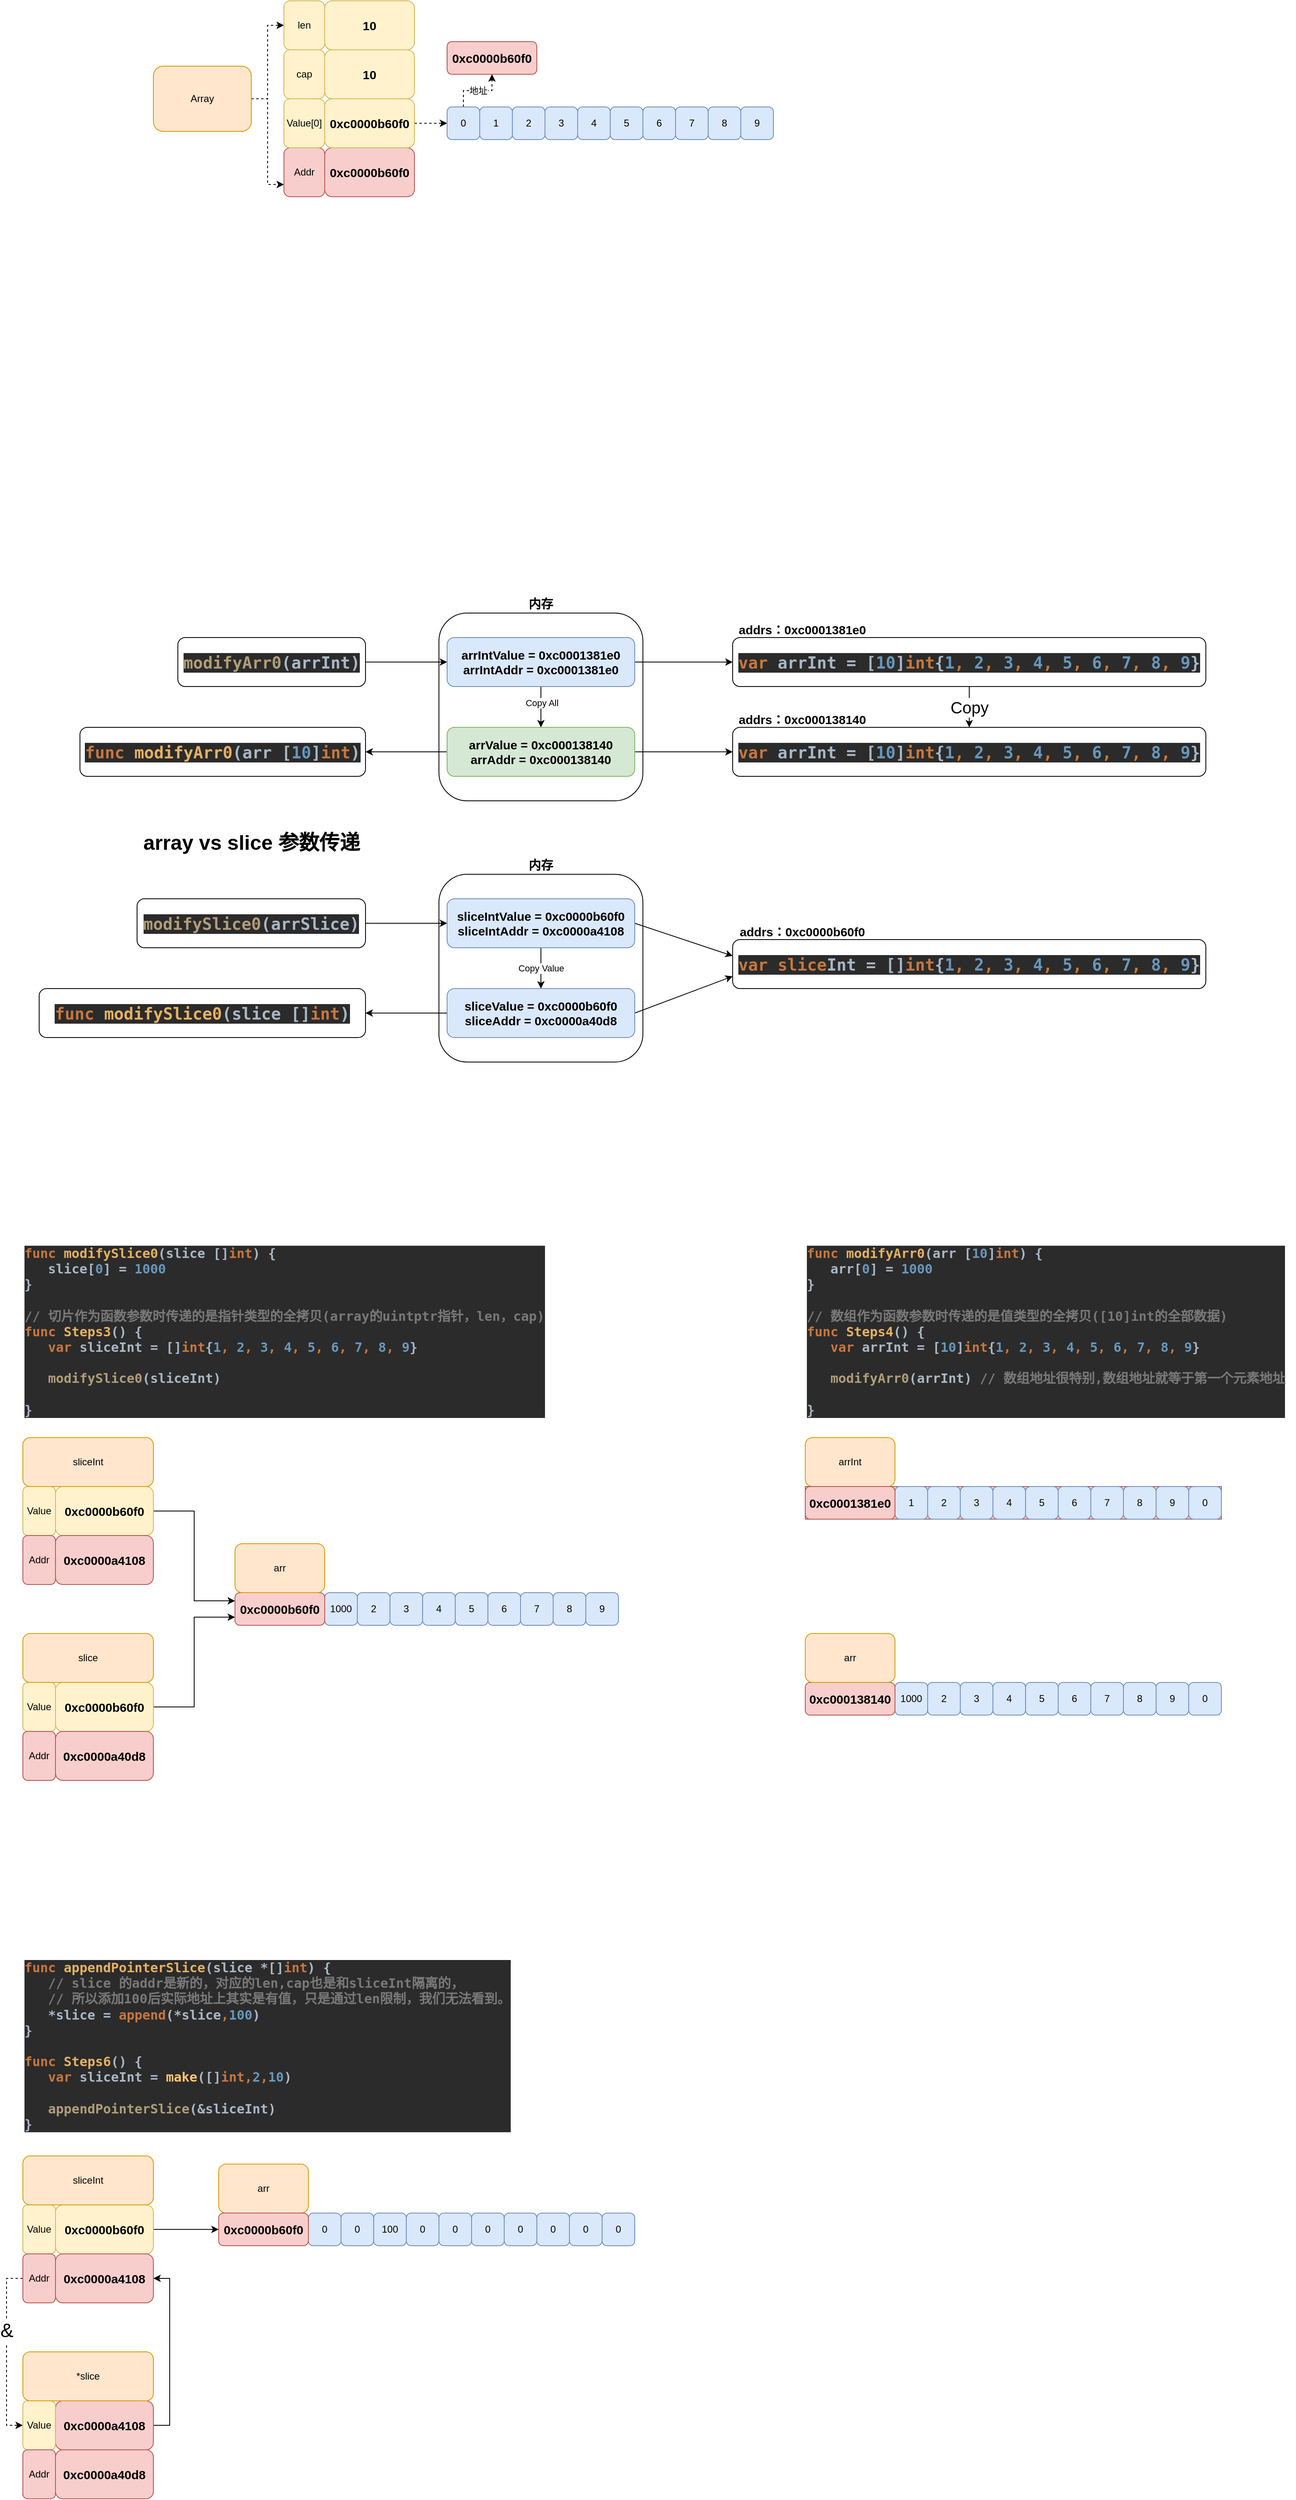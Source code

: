 <mxfile version="12.9.3" type="device" pages="2"><diagram id="S-ycGqjBiwUUYMppK_SP" name="数组"><mxGraphModel dx="1024" dy="1419" grid="1" gridSize="10" guides="1" tooltips="1" connect="1" arrows="1" fold="1" page="1" pageScale="1" pageWidth="1169" pageHeight="827" math="0" shadow="0"><root><mxCell id="WM2cNf92GrzvWq5g8DFj-0"/><mxCell id="WM2cNf92GrzvWq5g8DFj-1" parent="WM2cNf92GrzvWq5g8DFj-0"/><mxCell id="ySc1zzVRXCvDCrOR3wpj-0" value="内存" style="rounded=1;whiteSpace=wrap;html=1;labelPosition=center;verticalLabelPosition=top;align=center;verticalAlign=bottom;fontStyle=1;fontSize=15;" parent="WM2cNf92GrzvWq5g8DFj-1" vertex="1"><mxGeometry x="550" y="70" width="250" height="230" as="geometry"/></mxCell><mxCell id="ySc1zzVRXCvDCrOR3wpj-15" style="edgeStyle=orthogonalEdgeStyle;rounded=0;orthogonalLoop=1;jettySize=auto;html=1;exitX=1;exitY=0.5;exitDx=0;exitDy=0;fontSize=20;" parent="WM2cNf92GrzvWq5g8DFj-1" source="ySc1zzVRXCvDCrOR3wpj-1" target="ySc1zzVRXCvDCrOR3wpj-7" edge="1"><mxGeometry relative="1" as="geometry"/></mxCell><mxCell id="RQUsxbqfhYI5_TWzD5HJ-15" style="edgeStyle=orthogonalEdgeStyle;rounded=0;orthogonalLoop=1;jettySize=auto;html=1;exitX=0.5;exitY=1;exitDx=0;exitDy=0;entryX=0.5;entryY=0;entryDx=0;entryDy=0;" parent="WM2cNf92GrzvWq5g8DFj-1" source="ySc1zzVRXCvDCrOR3wpj-1" target="ySc1zzVRXCvDCrOR3wpj-12" edge="1"><mxGeometry relative="1" as="geometry"/></mxCell><mxCell id="RQUsxbqfhYI5_TWzD5HJ-16" value="Copy All" style="edgeLabel;html=1;align=center;verticalAlign=middle;resizable=0;points=[];" parent="RQUsxbqfhYI5_TWzD5HJ-15" vertex="1" connectable="0"><mxGeometry x="-0.2" y="1" relative="1" as="geometry"><mxPoint as="offset"/></mxGeometry></mxCell><mxCell id="ySc1zzVRXCvDCrOR3wpj-1" value="arrIntValue =&amp;nbsp;0xc0001381e0&lt;br style=&quot;font-size: 15px&quot;&gt;arrIntAddr = 0xc0001381e0" style="rounded=1;whiteSpace=wrap;html=1;fontStyle=1;fontSize=15;fillColor=#dae8fc;strokeColor=#6c8ebf;" parent="WM2cNf92GrzvWq5g8DFj-1" vertex="1"><mxGeometry x="560" y="100" width="230" height="60" as="geometry"/></mxCell><mxCell id="ySc1zzVRXCvDCrOR3wpj-20" value="Copy" style="edgeStyle=orthogonalEdgeStyle;rounded=0;orthogonalLoop=1;jettySize=auto;html=1;exitX=0.5;exitY=1;exitDx=0;exitDy=0;entryX=0.5;entryY=0;entryDx=0;entryDy=0;fontSize=20;" parent="WM2cNf92GrzvWq5g8DFj-1" source="ySc1zzVRXCvDCrOR3wpj-7" target="ySc1zzVRXCvDCrOR3wpj-18" edge="1"><mxGeometry relative="1" as="geometry"/></mxCell><mxCell id="ySc1zzVRXCvDCrOR3wpj-7" value="&lt;pre style=&quot;font-weight: 700 ; background-color: rgb(43 , 43 , 43) ; color: rgb(169 , 183 , 198) ; font-family: &amp;#34;jetbrains mono&amp;#34; , monospace&quot;&gt;&lt;span style=&quot;color: rgb(199 , 119 , 62)&quot;&gt;var &lt;/span&gt;arrInt = [&lt;span style=&quot;color: rgb(104 , 151 , 187)&quot;&gt;10&lt;/span&gt;]&lt;span style=&quot;color: rgb(199 , 119 , 62)&quot;&gt;int&lt;/span&gt;{&lt;span style=&quot;color: rgb(104 , 151 , 187)&quot;&gt;1&lt;/span&gt;&lt;span style=&quot;color: rgb(204 , 120 , 50)&quot;&gt;, &lt;/span&gt;&lt;span style=&quot;color: rgb(104 , 151 , 187)&quot;&gt;2&lt;/span&gt;&lt;span style=&quot;color: rgb(204 , 120 , 50)&quot;&gt;, &lt;/span&gt;&lt;span style=&quot;color: rgb(104 , 151 , 187)&quot;&gt;3&lt;/span&gt;&lt;span style=&quot;color: rgb(204 , 120 , 50)&quot;&gt;, &lt;/span&gt;&lt;span style=&quot;color: rgb(104 , 151 , 187)&quot;&gt;4&lt;/span&gt;&lt;span style=&quot;color: rgb(204 , 120 , 50)&quot;&gt;, &lt;/span&gt;&lt;span style=&quot;color: rgb(104 , 151 , 187)&quot;&gt;5&lt;/span&gt;&lt;span style=&quot;color: rgb(204 , 120 , 50)&quot;&gt;, &lt;/span&gt;&lt;span style=&quot;color: rgb(104 , 151 , 187)&quot;&gt;6&lt;/span&gt;&lt;span style=&quot;color: rgb(204 , 120 , 50)&quot;&gt;, &lt;/span&gt;&lt;span style=&quot;color: rgb(104 , 151 , 187)&quot;&gt;7&lt;/span&gt;&lt;span style=&quot;color: rgb(204 , 120 , 50)&quot;&gt;, &lt;/span&gt;&lt;span style=&quot;color: rgb(104 , 151 , 187)&quot;&gt;8&lt;/span&gt;&lt;span style=&quot;color: rgb(204 , 120 , 50)&quot;&gt;, &lt;/span&gt;&lt;span style=&quot;color: rgb(104 , 151 , 187)&quot;&gt;9&lt;/span&gt;}&lt;/pre&gt;" style="rounded=1;whiteSpace=wrap;html=1;fontSize=20;" parent="WM2cNf92GrzvWq5g8DFj-1" vertex="1"><mxGeometry x="910" y="100" width="580" height="60" as="geometry"/></mxCell><mxCell id="ySc1zzVRXCvDCrOR3wpj-16" style="edgeStyle=orthogonalEdgeStyle;rounded=0;orthogonalLoop=1;jettySize=auto;html=1;exitX=1;exitY=0.5;exitDx=0;exitDy=0;entryX=0;entryY=0.5;entryDx=0;entryDy=0;fontSize=20;" parent="WM2cNf92GrzvWq5g8DFj-1" source="ySc1zzVRXCvDCrOR3wpj-8" target="ySc1zzVRXCvDCrOR3wpj-1" edge="1"><mxGeometry relative="1" as="geometry"/></mxCell><mxCell id="ySc1zzVRXCvDCrOR3wpj-8" value="&lt;pre style=&quot;font-weight: 700 ; text-align: left ; background-color: rgb(43 , 43 , 43) ; color: rgb(169 , 183 , 198) ; font-family: &amp;#34;jetbrains mono&amp;#34; , monospace&quot;&gt;&lt;span style=&quot;color: rgb(176 , 157 , 121)&quot;&gt;modifyArr0&lt;/span&gt;(arrInt)&lt;/pre&gt;" style="rounded=1;whiteSpace=wrap;html=1;fontSize=20;" parent="WM2cNf92GrzvWq5g8DFj-1" vertex="1"><mxGeometry x="230" y="100" width="230" height="60" as="geometry"/></mxCell><mxCell id="ySc1zzVRXCvDCrOR3wpj-10" value="&lt;pre style=&quot;font-weight: 700 ; text-align: left ; background-color: rgb(43 , 43 , 43) ; color: rgb(169 , 183 , 198) ; font-family: &amp;#34;jetbrains mono&amp;#34; , monospace&quot;&gt;&lt;span style=&quot;color: rgb(199 , 119 , 62)&quot;&gt;func &lt;/span&gt;&lt;span style=&quot;color: rgb(230 , 177 , 99)&quot;&gt;modifyArr0&lt;/span&gt;(arr [&lt;span style=&quot;color: rgb(104 , 151 , 187)&quot;&gt;10&lt;/span&gt;]&lt;span style=&quot;color: rgb(199 , 119 , 62)&quot;&gt;int&lt;/span&gt;)&lt;/pre&gt;" style="rounded=1;whiteSpace=wrap;html=1;fontSize=20;" parent="WM2cNf92GrzvWq5g8DFj-1" vertex="1"><mxGeometry x="110" y="210" width="350" height="60" as="geometry"/></mxCell><mxCell id="ySc1zzVRXCvDCrOR3wpj-17" style="edgeStyle=orthogonalEdgeStyle;rounded=0;orthogonalLoop=1;jettySize=auto;html=1;exitX=0;exitY=0.5;exitDx=0;exitDy=0;entryX=1;entryY=0.5;entryDx=0;entryDy=0;fontSize=20;" parent="WM2cNf92GrzvWq5g8DFj-1" source="ySc1zzVRXCvDCrOR3wpj-12" target="ySc1zzVRXCvDCrOR3wpj-10" edge="1"><mxGeometry relative="1" as="geometry"/></mxCell><mxCell id="ySc1zzVRXCvDCrOR3wpj-19" style="edgeStyle=orthogonalEdgeStyle;rounded=0;orthogonalLoop=1;jettySize=auto;html=1;exitX=1;exitY=0.5;exitDx=0;exitDy=0;entryX=0;entryY=0.5;entryDx=0;entryDy=0;fontSize=20;" parent="WM2cNf92GrzvWq5g8DFj-1" source="ySc1zzVRXCvDCrOR3wpj-12" target="ySc1zzVRXCvDCrOR3wpj-18" edge="1"><mxGeometry relative="1" as="geometry"/></mxCell><mxCell id="ySc1zzVRXCvDCrOR3wpj-12" value="arrValue =&amp;nbsp;0xc000138140&lt;br&gt;arrAddr = 0xc000138140" style="rounded=1;whiteSpace=wrap;html=1;fontStyle=1;fontSize=15;fillColor=#d5e8d4;strokeColor=#82b366;" parent="WM2cNf92GrzvWq5g8DFj-1" vertex="1"><mxGeometry x="560" y="210" width="230" height="60" as="geometry"/></mxCell><mxCell id="ySc1zzVRXCvDCrOR3wpj-18" value="&lt;pre style=&quot;font-weight: 700 ; background-color: rgb(43 , 43 , 43) ; color: rgb(169 , 183 , 198) ; font-family: &amp;#34;jetbrains mono&amp;#34; , monospace&quot;&gt;&lt;span style=&quot;color: rgb(199 , 119 , 62)&quot;&gt;var &lt;/span&gt;arrInt = [&lt;span style=&quot;color: rgb(104 , 151 , 187)&quot;&gt;10&lt;/span&gt;]&lt;span style=&quot;color: rgb(199 , 119 , 62)&quot;&gt;int&lt;/span&gt;{&lt;span style=&quot;color: rgb(104 , 151 , 187)&quot;&gt;1&lt;/span&gt;&lt;span style=&quot;color: rgb(204 , 120 , 50)&quot;&gt;, &lt;/span&gt;&lt;span style=&quot;color: rgb(104 , 151 , 187)&quot;&gt;2&lt;/span&gt;&lt;span style=&quot;color: rgb(204 , 120 , 50)&quot;&gt;, &lt;/span&gt;&lt;span style=&quot;color: rgb(104 , 151 , 187)&quot;&gt;3&lt;/span&gt;&lt;span style=&quot;color: rgb(204 , 120 , 50)&quot;&gt;, &lt;/span&gt;&lt;span style=&quot;color: rgb(104 , 151 , 187)&quot;&gt;4&lt;/span&gt;&lt;span style=&quot;color: rgb(204 , 120 , 50)&quot;&gt;, &lt;/span&gt;&lt;span style=&quot;color: rgb(104 , 151 , 187)&quot;&gt;5&lt;/span&gt;&lt;span style=&quot;color: rgb(204 , 120 , 50)&quot;&gt;, &lt;/span&gt;&lt;span style=&quot;color: rgb(104 , 151 , 187)&quot;&gt;6&lt;/span&gt;&lt;span style=&quot;color: rgb(204 , 120 , 50)&quot;&gt;, &lt;/span&gt;&lt;span style=&quot;color: rgb(104 , 151 , 187)&quot;&gt;7&lt;/span&gt;&lt;span style=&quot;color: rgb(204 , 120 , 50)&quot;&gt;, &lt;/span&gt;&lt;span style=&quot;color: rgb(104 , 151 , 187)&quot;&gt;8&lt;/span&gt;&lt;span style=&quot;color: rgb(204 , 120 , 50)&quot;&gt;, &lt;/span&gt;&lt;span style=&quot;color: rgb(104 , 151 , 187)&quot;&gt;9&lt;/span&gt;}&lt;/pre&gt;" style="rounded=1;whiteSpace=wrap;html=1;fontSize=20;" parent="WM2cNf92GrzvWq5g8DFj-1" vertex="1"><mxGeometry x="910" y="210" width="580" height="60" as="geometry"/></mxCell><mxCell id="ySc1zzVRXCvDCrOR3wpj-21" value="内存" style="rounded=1;whiteSpace=wrap;html=1;labelPosition=center;verticalLabelPosition=top;align=center;verticalAlign=bottom;fontStyle=1;fontSize=15;" parent="WM2cNf92GrzvWq5g8DFj-1" vertex="1"><mxGeometry x="550" y="390" width="250" height="230" as="geometry"/></mxCell><mxCell id="ySc1zzVRXCvDCrOR3wpj-22" style="rounded=0;orthogonalLoop=1;jettySize=auto;html=1;exitX=1;exitY=0.5;exitDx=0;exitDy=0;fontSize=20;entryX=0;entryY=0.333;entryDx=0;entryDy=0;entryPerimeter=0;" parent="WM2cNf92GrzvWq5g8DFj-1" source="ySc1zzVRXCvDCrOR3wpj-23" target="ySc1zzVRXCvDCrOR3wpj-26" edge="1"><mxGeometry relative="1" as="geometry"/></mxCell><mxCell id="RQUsxbqfhYI5_TWzD5HJ-18" value="Copy Value" style="edgeStyle=orthogonalEdgeStyle;rounded=0;orthogonalLoop=1;jettySize=auto;html=1;exitX=0.5;exitY=1;exitDx=0;exitDy=0;entryX=0.5;entryY=0;entryDx=0;entryDy=0;" parent="WM2cNf92GrzvWq5g8DFj-1" source="ySc1zzVRXCvDCrOR3wpj-23" target="ySc1zzVRXCvDCrOR3wpj-32" edge="1"><mxGeometry relative="1" as="geometry"/></mxCell><mxCell id="ySc1zzVRXCvDCrOR3wpj-23" value="sliceIntValue =&amp;nbsp;0xc0000b60f0&lt;br&gt;sliceIntAddr = 0xc0000a4108" style="rounded=1;whiteSpace=wrap;html=1;fontStyle=1;fontSize=15;fillColor=#dae8fc;strokeColor=#6c8ebf;" parent="WM2cNf92GrzvWq5g8DFj-1" vertex="1"><mxGeometry x="560" y="420" width="230" height="60" as="geometry"/></mxCell><mxCell id="ySc1zzVRXCvDCrOR3wpj-26" value="&lt;pre style=&quot;font-weight: 700 ; background-color: rgb(43 , 43 , 43) ; color: rgb(169 , 183 , 198) ; font-family: &amp;#34;jetbrains mono&amp;#34; , monospace&quot;&gt;&lt;span style=&quot;color: rgb(199 , 119 , 62)&quot;&gt;var slice&lt;/span&gt;Int = []&lt;span style=&quot;color: rgb(199 , 119 , 62)&quot;&gt;int&lt;/span&gt;{&lt;span style=&quot;color: rgb(104 , 151 , 187)&quot;&gt;1&lt;/span&gt;&lt;span style=&quot;color: rgb(204 , 120 , 50)&quot;&gt;, &lt;/span&gt;&lt;span style=&quot;color: rgb(104 , 151 , 187)&quot;&gt;2&lt;/span&gt;&lt;span style=&quot;color: rgb(204 , 120 , 50)&quot;&gt;, &lt;/span&gt;&lt;span style=&quot;color: rgb(104 , 151 , 187)&quot;&gt;3&lt;/span&gt;&lt;span style=&quot;color: rgb(204 , 120 , 50)&quot;&gt;, &lt;/span&gt;&lt;span style=&quot;color: rgb(104 , 151 , 187)&quot;&gt;4&lt;/span&gt;&lt;span style=&quot;color: rgb(204 , 120 , 50)&quot;&gt;, &lt;/span&gt;&lt;span style=&quot;color: rgb(104 , 151 , 187)&quot;&gt;5&lt;/span&gt;&lt;span style=&quot;color: rgb(204 , 120 , 50)&quot;&gt;, &lt;/span&gt;&lt;span style=&quot;color: rgb(104 , 151 , 187)&quot;&gt;6&lt;/span&gt;&lt;span style=&quot;color: rgb(204 , 120 , 50)&quot;&gt;, &lt;/span&gt;&lt;span style=&quot;color: rgb(104 , 151 , 187)&quot;&gt;7&lt;/span&gt;&lt;span style=&quot;color: rgb(204 , 120 , 50)&quot;&gt;, &lt;/span&gt;&lt;span style=&quot;color: rgb(104 , 151 , 187)&quot;&gt;8&lt;/span&gt;&lt;span style=&quot;color: rgb(204 , 120 , 50)&quot;&gt;, &lt;/span&gt;&lt;span style=&quot;color: rgb(104 , 151 , 187)&quot;&gt;9&lt;/span&gt;}&lt;/pre&gt;" style="rounded=1;whiteSpace=wrap;html=1;fontSize=20;" parent="WM2cNf92GrzvWq5g8DFj-1" vertex="1"><mxGeometry x="910" y="470" width="580" height="60" as="geometry"/></mxCell><mxCell id="ySc1zzVRXCvDCrOR3wpj-27" style="edgeStyle=orthogonalEdgeStyle;rounded=0;orthogonalLoop=1;jettySize=auto;html=1;exitX=1;exitY=0.5;exitDx=0;exitDy=0;entryX=0;entryY=0.5;entryDx=0;entryDy=0;fontSize=20;" parent="WM2cNf92GrzvWq5g8DFj-1" source="ySc1zzVRXCvDCrOR3wpj-28" target="ySc1zzVRXCvDCrOR3wpj-23" edge="1"><mxGeometry relative="1" as="geometry"/></mxCell><mxCell id="ySc1zzVRXCvDCrOR3wpj-28" value="&lt;pre style=&quot;font-weight: 700 ; text-align: left ; background-color: rgb(43 , 43 , 43) ; color: rgb(169 , 183 , 198) ; font-family: &amp;#34;jetbrains mono&amp;#34; , monospace&quot;&gt;&lt;span style=&quot;color: rgb(176 , 157 , 121)&quot;&gt;modifySlice0&lt;/span&gt;(arrSlice)&lt;/pre&gt;" style="rounded=1;whiteSpace=wrap;html=1;fontSize=20;" parent="WM2cNf92GrzvWq5g8DFj-1" vertex="1"><mxGeometry x="180" y="420" width="280" height="60" as="geometry"/></mxCell><mxCell id="ySc1zzVRXCvDCrOR3wpj-29" value="&lt;pre style=&quot;font-weight: 700 ; text-align: left ; background-color: rgb(43 , 43 , 43) ; color: rgb(169 , 183 , 198) ; font-family: &amp;#34;jetbrains mono&amp;#34; , monospace&quot;&gt;&lt;span style=&quot;color: rgb(199 , 119 , 62)&quot;&gt;func &lt;/span&gt;&lt;span style=&quot;color: rgb(230 , 177 , 99)&quot;&gt;modifySlice0&lt;/span&gt;(slice []&lt;span style=&quot;color: rgb(199 , 119 , 62)&quot;&gt;int&lt;/span&gt;)&lt;/pre&gt;" style="rounded=1;whiteSpace=wrap;html=1;fontSize=20;" parent="WM2cNf92GrzvWq5g8DFj-1" vertex="1"><mxGeometry x="60" y="530" width="400" height="60" as="geometry"/></mxCell><mxCell id="ySc1zzVRXCvDCrOR3wpj-30" style="edgeStyle=orthogonalEdgeStyle;rounded=0;orthogonalLoop=1;jettySize=auto;html=1;exitX=0;exitY=0.5;exitDx=0;exitDy=0;entryX=1;entryY=0.5;entryDx=0;entryDy=0;fontSize=20;" parent="WM2cNf92GrzvWq5g8DFj-1" source="ySc1zzVRXCvDCrOR3wpj-32" target="ySc1zzVRXCvDCrOR3wpj-29" edge="1"><mxGeometry relative="1" as="geometry"/></mxCell><mxCell id="ySc1zzVRXCvDCrOR3wpj-34" style="rounded=0;orthogonalLoop=1;jettySize=auto;html=1;exitX=1;exitY=0.5;exitDx=0;exitDy=0;entryX=0;entryY=0.75;entryDx=0;entryDy=0;fontSize=15;" parent="WM2cNf92GrzvWq5g8DFj-1" source="ySc1zzVRXCvDCrOR3wpj-32" target="ySc1zzVRXCvDCrOR3wpj-26" edge="1"><mxGeometry relative="1" as="geometry"/></mxCell><mxCell id="ySc1zzVRXCvDCrOR3wpj-32" value="sliceValue =&amp;nbsp;0xc0000b60f0&lt;br&gt;sliceAddr = 0xc0000a40d8" style="rounded=1;whiteSpace=wrap;html=1;fontStyle=1;fontSize=15;fillColor=#dae8fc;strokeColor=#6c8ebf;" parent="WM2cNf92GrzvWq5g8DFj-1" vertex="1"><mxGeometry x="560" y="530" width="230" height="60" as="geometry"/></mxCell><mxCell id="ySc1zzVRXCvDCrOR3wpj-35" value="addrs：&lt;span style=&quot;&quot;&gt;0xc0000b60f0&lt;/span&gt;" style="text;html=1;align=center;verticalAlign=middle;resizable=0;points=[];autosize=1;strokeColor=none;fontSize=15;fontStyle=1" parent="WM2cNf92GrzvWq5g8DFj-1" vertex="1"><mxGeometry x="910" y="450" width="170" height="20" as="geometry"/></mxCell><mxCell id="ySc1zzVRXCvDCrOR3wpj-36" value="addrs：&lt;span&gt;0xc000138140&lt;/span&gt;" style="text;html=1;align=center;verticalAlign=middle;resizable=0;points=[];autosize=1;strokeColor=none;fontSize=15;fontStyle=1" parent="WM2cNf92GrzvWq5g8DFj-1" vertex="1"><mxGeometry x="910" y="190" width="170" height="20" as="geometry"/></mxCell><mxCell id="ySc1zzVRXCvDCrOR3wpj-37" value="addrs：&lt;span&gt;0xc0001381e0&lt;/span&gt;" style="text;html=1;align=center;verticalAlign=middle;resizable=0;points=[];autosize=1;strokeColor=none;fontSize=15;fontStyle=1" parent="WM2cNf92GrzvWq5g8DFj-1" vertex="1"><mxGeometry x="910" y="80" width="170" height="20" as="geometry"/></mxCell><mxCell id="ySc1zzVRXCvDCrOR3wpj-38" value="array vs slice 参数传递" style="text;html=1;align=center;verticalAlign=middle;resizable=0;points=[];autosize=1;strokeColor=none;fontSize=25;fontStyle=1" parent="WM2cNf92GrzvWq5g8DFj-1" vertex="1"><mxGeometry x="180" y="330" width="280" height="40" as="geometry"/></mxCell><mxCell id="RQUsxbqfhYI5_TWzD5HJ-0" value="&lt;pre style=&quot;background-color: rgb(43 , 43 , 43) ; color: rgb(169 , 183 , 198) ; font-family: &amp;#34;jetbrains mono&amp;#34; , monospace ; font-size: 20px&quot;&gt;&lt;pre style=&quot;font-family: &amp;#34;jetbrains mono&amp;#34; , monospace ; font-size: 16px&quot;&gt;&lt;b&gt;&lt;span style=&quot;color: #c7773e&quot;&gt;func &lt;/span&gt;&lt;span style=&quot;color: #e6b163&quot;&gt;modifySlice0&lt;/span&gt;(slice []&lt;span style=&quot;color: #c7773e&quot;&gt;int&lt;/span&gt;) {&lt;br&gt;   slice[&lt;span style=&quot;color: #6897bb&quot;&gt;0&lt;/span&gt;] = &lt;span style=&quot;color: #6897bb&quot;&gt;1000&lt;br&gt;&lt;/span&gt;}&lt;br&gt;&lt;br&gt;&lt;span style=&quot;color: #787878&quot;&gt;// 切片作为函数参数时传递的是指针类型的全拷贝(array的uintptr指针，len，cap)&lt;br&gt;&lt;/span&gt;&lt;span style=&quot;color: #c7773e&quot;&gt;func &lt;/span&gt;&lt;span style=&quot;color: #e6b163&quot;&gt;Steps3&lt;/span&gt;() {&lt;br&gt;   &lt;span style=&quot;color: #c7773e&quot;&gt;var &lt;/span&gt;sliceInt = []&lt;span style=&quot;color: #c7773e&quot;&gt;int&lt;/span&gt;{&lt;span style=&quot;color: #6897bb&quot;&gt;1&lt;/span&gt;&lt;span style=&quot;color: #cc7832&quot;&gt;, &lt;/span&gt;&lt;span style=&quot;color: #6897bb&quot;&gt;2&lt;/span&gt;&lt;span style=&quot;color: #cc7832&quot;&gt;, &lt;/span&gt;&lt;span style=&quot;color: #6897bb&quot;&gt;3&lt;/span&gt;&lt;span style=&quot;color: #cc7832&quot;&gt;, &lt;/span&gt;&lt;span style=&quot;color: #6897bb&quot;&gt;4&lt;/span&gt;&lt;span style=&quot;color: #cc7832&quot;&gt;, &lt;/span&gt;&lt;span style=&quot;color: #6897bb&quot;&gt;5&lt;/span&gt;&lt;span style=&quot;color: #cc7832&quot;&gt;, &lt;/span&gt;&lt;span style=&quot;color: #6897bb&quot;&gt;6&lt;/span&gt;&lt;span style=&quot;color: #cc7832&quot;&gt;, &lt;/span&gt;&lt;span style=&quot;color: #6897bb&quot;&gt;7&lt;/span&gt;&lt;span style=&quot;color: #cc7832&quot;&gt;, &lt;/span&gt;&lt;span style=&quot;color: #6897bb&quot;&gt;8&lt;/span&gt;&lt;span style=&quot;color: #cc7832&quot;&gt;, &lt;/span&gt;&lt;span style=&quot;color: #6897bb&quot;&gt;9&lt;/span&gt;}&lt;br&gt;&lt;br&gt;   &lt;span style=&quot;color: #b09d79&quot;&gt;modifySlice0&lt;/span&gt;(sliceInt)&lt;br&gt;&lt;br&gt;}&lt;/b&gt;&lt;/pre&gt;&lt;/pre&gt;" style="text;html=1;align=left;verticalAlign=middle;resizable=0;points=[];autosize=1;strokeColor=none;" parent="WM2cNf92GrzvWq5g8DFj-1" vertex="1"><mxGeometry x="40" y="850" width="650" height="200" as="geometry"/></mxCell><mxCell id="RQUsxbqfhYI5_TWzD5HJ-22" style="edgeStyle=orthogonalEdgeStyle;rounded=0;orthogonalLoop=1;jettySize=auto;html=1;exitX=1;exitY=0.5;exitDx=0;exitDy=0;entryX=0;entryY=0.25;entryDx=0;entryDy=0;" parent="WM2cNf92GrzvWq5g8DFj-1" source="RQUsxbqfhYI5_TWzD5HJ-1" target="RQUsxbqfhYI5_TWzD5HJ-33" edge="1"><mxGeometry relative="1" as="geometry"><mxPoint x="360" y="1275" as="targetPoint"/></mxGeometry></mxCell><mxCell id="RQUsxbqfhYI5_TWzD5HJ-1" value="&lt;span style=&quot;font-size: 15px ; font-weight: 700&quot;&gt;0xc0000b60f0&lt;/span&gt;" style="rounded=1;whiteSpace=wrap;html=1;fillColor=#fff2cc;strokeColor=#d6b656;" parent="WM2cNf92GrzvWq5g8DFj-1" vertex="1"><mxGeometry x="80" y="1140" width="120" height="60" as="geometry"/></mxCell><mxCell id="RQUsxbqfhYI5_TWzD5HJ-2" value="&lt;span style=&quot;font-size: 15px ; font-weight: 700&quot;&gt;0xc0000a4108&lt;/span&gt;" style="rounded=1;whiteSpace=wrap;html=1;fillColor=#f8cecc;strokeColor=#b85450;" parent="WM2cNf92GrzvWq5g8DFj-1" vertex="1"><mxGeometry x="80" y="1200" width="120" height="60" as="geometry"/></mxCell><mxCell id="RQUsxbqfhYI5_TWzD5HJ-3" value="Value" style="rounded=1;whiteSpace=wrap;html=1;fillColor=#fff2cc;strokeColor=#d6b656;" parent="WM2cNf92GrzvWq5g8DFj-1" vertex="1"><mxGeometry x="40" y="1140" width="40" height="60" as="geometry"/></mxCell><mxCell id="RQUsxbqfhYI5_TWzD5HJ-4" value="Addr" style="rounded=1;whiteSpace=wrap;html=1;fillColor=#f8cecc;strokeColor=#b85450;" parent="WM2cNf92GrzvWq5g8DFj-1" vertex="1"><mxGeometry x="40" y="1200" width="40" height="60" as="geometry"/></mxCell><mxCell id="RQUsxbqfhYI5_TWzD5HJ-7" value="sliceInt" style="rounded=1;whiteSpace=wrap;html=1;fillColor=#ffe6cc;strokeColor=#d79b00;" parent="WM2cNf92GrzvWq5g8DFj-1" vertex="1"><mxGeometry x="40" y="1080" width="160" height="60" as="geometry"/></mxCell><mxCell id="RQUsxbqfhYI5_TWzD5HJ-23" style="edgeStyle=orthogonalEdgeStyle;rounded=0;orthogonalLoop=1;jettySize=auto;html=1;exitX=1;exitY=0.5;exitDx=0;exitDy=0;entryX=0;entryY=0.75;entryDx=0;entryDy=0;" parent="WM2cNf92GrzvWq5g8DFj-1" source="RQUsxbqfhYI5_TWzD5HJ-10" target="RQUsxbqfhYI5_TWzD5HJ-33" edge="1"><mxGeometry relative="1" as="geometry"><mxPoint x="360" y="1305" as="targetPoint"/></mxGeometry></mxCell><mxCell id="RQUsxbqfhYI5_TWzD5HJ-10" value="&lt;span style=&quot;font-size: 15px ; font-weight: 700&quot;&gt;0xc0000b60f0&lt;/span&gt;" style="rounded=1;whiteSpace=wrap;html=1;fillColor=#fff2cc;strokeColor=#d6b656;" parent="WM2cNf92GrzvWq5g8DFj-1" vertex="1"><mxGeometry x="80" y="1380" width="120" height="60" as="geometry"/></mxCell><mxCell id="RQUsxbqfhYI5_TWzD5HJ-11" value="&lt;span style=&quot;font-size: 15px ; font-weight: 700&quot;&gt;0xc0000a40d8&lt;/span&gt;" style="rounded=1;whiteSpace=wrap;html=1;fillColor=#f8cecc;strokeColor=#b85450;" parent="WM2cNf92GrzvWq5g8DFj-1" vertex="1"><mxGeometry x="80" y="1440" width="120" height="60" as="geometry"/></mxCell><mxCell id="RQUsxbqfhYI5_TWzD5HJ-12" value="Value" style="rounded=1;whiteSpace=wrap;html=1;fillColor=#fff2cc;strokeColor=#d6b656;" parent="WM2cNf92GrzvWq5g8DFj-1" vertex="1"><mxGeometry x="40" y="1380" width="40" height="60" as="geometry"/></mxCell><mxCell id="RQUsxbqfhYI5_TWzD5HJ-13" value="Addr" style="rounded=1;whiteSpace=wrap;html=1;fillColor=#f8cecc;strokeColor=#b85450;" parent="WM2cNf92GrzvWq5g8DFj-1" vertex="1"><mxGeometry x="40" y="1440" width="40" height="60" as="geometry"/></mxCell><mxCell id="RQUsxbqfhYI5_TWzD5HJ-14" value="slice" style="rounded=1;whiteSpace=wrap;html=1;fillColor=#ffe6cc;strokeColor=#d79b00;" parent="WM2cNf92GrzvWq5g8DFj-1" vertex="1"><mxGeometry x="40" y="1320" width="160" height="60" as="geometry"/></mxCell><mxCell id="RQUsxbqfhYI5_TWzD5HJ-34" value="" style="group" parent="WM2cNf92GrzvWq5g8DFj-1" vertex="1" connectable="0"><mxGeometry x="300" y="1270" width="470" height="40" as="geometry"/></mxCell><mxCell id="RQUsxbqfhYI5_TWzD5HJ-24" value="1000" style="rounded=1;whiteSpace=wrap;html=1;fillColor=#dae8fc;strokeColor=#6c8ebf;" parent="RQUsxbqfhYI5_TWzD5HJ-34" vertex="1"><mxGeometry x="110" width="40" height="40" as="geometry"/></mxCell><mxCell id="RQUsxbqfhYI5_TWzD5HJ-25" value="2" style="rounded=1;whiteSpace=wrap;html=1;fillColor=#dae8fc;strokeColor=#6c8ebf;" parent="RQUsxbqfhYI5_TWzD5HJ-34" vertex="1"><mxGeometry x="150" width="40" height="40" as="geometry"/></mxCell><mxCell id="RQUsxbqfhYI5_TWzD5HJ-26" value="3" style="rounded=1;whiteSpace=wrap;html=1;fillColor=#dae8fc;strokeColor=#6c8ebf;" parent="RQUsxbqfhYI5_TWzD5HJ-34" vertex="1"><mxGeometry x="190" width="40" height="40" as="geometry"/></mxCell><mxCell id="RQUsxbqfhYI5_TWzD5HJ-27" value="4" style="rounded=1;whiteSpace=wrap;html=1;fillColor=#dae8fc;strokeColor=#6c8ebf;" parent="RQUsxbqfhYI5_TWzD5HJ-34" vertex="1"><mxGeometry x="230" width="40" height="40" as="geometry"/></mxCell><mxCell id="RQUsxbqfhYI5_TWzD5HJ-28" value="5" style="rounded=1;whiteSpace=wrap;html=1;fillColor=#dae8fc;strokeColor=#6c8ebf;" parent="RQUsxbqfhYI5_TWzD5HJ-34" vertex="1"><mxGeometry x="270" width="40" height="40" as="geometry"/></mxCell><mxCell id="RQUsxbqfhYI5_TWzD5HJ-29" value="6" style="rounded=1;whiteSpace=wrap;html=1;fillColor=#dae8fc;strokeColor=#6c8ebf;" parent="RQUsxbqfhYI5_TWzD5HJ-34" vertex="1"><mxGeometry x="310" width="40" height="40" as="geometry"/></mxCell><mxCell id="RQUsxbqfhYI5_TWzD5HJ-30" value="7" style="rounded=1;whiteSpace=wrap;html=1;fillColor=#dae8fc;strokeColor=#6c8ebf;" parent="RQUsxbqfhYI5_TWzD5HJ-34" vertex="1"><mxGeometry x="350" width="40" height="40" as="geometry"/></mxCell><mxCell id="RQUsxbqfhYI5_TWzD5HJ-31" value="8" style="rounded=1;whiteSpace=wrap;html=1;fillColor=#dae8fc;strokeColor=#6c8ebf;" parent="RQUsxbqfhYI5_TWzD5HJ-34" vertex="1"><mxGeometry x="390" width="40" height="40" as="geometry"/></mxCell><mxCell id="RQUsxbqfhYI5_TWzD5HJ-32" value="9" style="rounded=1;whiteSpace=wrap;html=1;fillColor=#dae8fc;strokeColor=#6c8ebf;" parent="RQUsxbqfhYI5_TWzD5HJ-34" vertex="1"><mxGeometry x="430" width="40" height="40" as="geometry"/></mxCell><mxCell id="RQUsxbqfhYI5_TWzD5HJ-33" value="&lt;span style=&quot;font-size: 15px ; font-weight: 700&quot;&gt;0xc0000b60f0&lt;/span&gt;" style="rounded=1;whiteSpace=wrap;html=1;fillColor=#f8cecc;strokeColor=#b85450;" parent="RQUsxbqfhYI5_TWzD5HJ-34" vertex="1"><mxGeometry width="110" height="40" as="geometry"/></mxCell><mxCell id="RQUsxbqfhYI5_TWzD5HJ-35" value="&lt;pre style=&quot;background-color: rgb(43 , 43 , 43) ; color: rgb(169 , 183 , 198) ; font-family: &amp;#34;jetbrains mono&amp;#34; , monospace ; font-size: 16px&quot;&gt;&lt;b&gt;&lt;span style=&quot;color: #c7773e&quot;&gt;func &lt;/span&gt;&lt;span style=&quot;color: #e6b163&quot;&gt;modifyArr0&lt;/span&gt;(arr [&lt;span style=&quot;color: #6897bb&quot;&gt;10&lt;/span&gt;]&lt;span style=&quot;color: #c7773e&quot;&gt;int&lt;/span&gt;) {&lt;br&gt;   arr[&lt;span style=&quot;color: #6897bb&quot;&gt;0&lt;/span&gt;] = &lt;span style=&quot;color: #6897bb&quot;&gt;1000&lt;br&gt;&lt;/span&gt;}&lt;br&gt;&lt;br&gt;&lt;span style=&quot;color: #787878&quot;&gt;// 数组作为函数参数时传递的是值类型的全拷贝([10]int的全部数据)&lt;br&gt;&lt;/span&gt;&lt;span style=&quot;color: #c7773e&quot;&gt;func &lt;/span&gt;&lt;span style=&quot;color: #e6b163&quot;&gt;Steps4&lt;/span&gt;() {&lt;br&gt;   &lt;span style=&quot;color: #c7773e&quot;&gt;var &lt;/span&gt;arrInt = [&lt;span style=&quot;color: #6897bb&quot;&gt;10&lt;/span&gt;]&lt;span style=&quot;color: #c7773e&quot;&gt;int&lt;/span&gt;{&lt;span style=&quot;color: #6897bb&quot;&gt;1&lt;/span&gt;&lt;span style=&quot;color: #cc7832&quot;&gt;, &lt;/span&gt;&lt;span style=&quot;color: #6897bb&quot;&gt;2&lt;/span&gt;&lt;span style=&quot;color: #cc7832&quot;&gt;, &lt;/span&gt;&lt;span style=&quot;color: #6897bb&quot;&gt;3&lt;/span&gt;&lt;span style=&quot;color: #cc7832&quot;&gt;, &lt;/span&gt;&lt;span style=&quot;color: #6897bb&quot;&gt;4&lt;/span&gt;&lt;span style=&quot;color: #cc7832&quot;&gt;, &lt;/span&gt;&lt;span style=&quot;color: #6897bb&quot;&gt;5&lt;/span&gt;&lt;span style=&quot;color: #cc7832&quot;&gt;, &lt;/span&gt;&lt;span style=&quot;color: #6897bb&quot;&gt;6&lt;/span&gt;&lt;span style=&quot;color: #cc7832&quot;&gt;, &lt;/span&gt;&lt;span style=&quot;color: #6897bb&quot;&gt;7&lt;/span&gt;&lt;span style=&quot;color: #cc7832&quot;&gt;, &lt;/span&gt;&lt;span style=&quot;color: #6897bb&quot;&gt;8&lt;/span&gt;&lt;span style=&quot;color: #cc7832&quot;&gt;, &lt;/span&gt;&lt;span style=&quot;color: #6897bb&quot;&gt;9&lt;/span&gt;}&lt;br&gt;&lt;br&gt;   &lt;span style=&quot;color: #b09d79&quot;&gt;modifyArr0&lt;/span&gt;(arrInt) &lt;span style=&quot;color: #787878&quot;&gt;// 数组地址很特别,数组地址就等于第一个元素地址&lt;br&gt;&lt;/span&gt;&lt;br&gt;}&lt;/b&gt;&lt;/pre&gt;" style="text;html=1;align=left;verticalAlign=middle;resizable=0;points=[];autosize=1;strokeColor=none;" parent="WM2cNf92GrzvWq5g8DFj-1" vertex="1"><mxGeometry x="999" y="855" width="600" height="190" as="geometry"/></mxCell><mxCell id="RQUsxbqfhYI5_TWzD5HJ-41" value="arrInt" style="rounded=1;whiteSpace=wrap;html=1;fillColor=#ffe6cc;strokeColor=#d79b00;" parent="WM2cNf92GrzvWq5g8DFj-1" vertex="1"><mxGeometry x="999" y="1080" width="110" height="60" as="geometry"/></mxCell><mxCell id="RQUsxbqfhYI5_TWzD5HJ-83" value="" style="group;fillColor=#f8cecc;strokeColor=#b85450;" parent="WM2cNf92GrzvWq5g8DFj-1" vertex="1" connectable="0"><mxGeometry x="999" y="1140" width="510" height="40" as="geometry"/></mxCell><mxCell id="RQUsxbqfhYI5_TWzD5HJ-49" value="1" style="rounded=1;whiteSpace=wrap;html=1;fillColor=#dae8fc;strokeColor=#6c8ebf;" parent="RQUsxbqfhYI5_TWzD5HJ-83" vertex="1"><mxGeometry x="110" width="40" height="40" as="geometry"/></mxCell><mxCell id="RQUsxbqfhYI5_TWzD5HJ-50" value="2" style="rounded=1;whiteSpace=wrap;html=1;fillColor=#dae8fc;strokeColor=#6c8ebf;" parent="RQUsxbqfhYI5_TWzD5HJ-83" vertex="1"><mxGeometry x="150" width="40" height="40" as="geometry"/></mxCell><mxCell id="RQUsxbqfhYI5_TWzD5HJ-51" value="3" style="rounded=1;whiteSpace=wrap;html=1;fillColor=#dae8fc;strokeColor=#6c8ebf;" parent="RQUsxbqfhYI5_TWzD5HJ-83" vertex="1"><mxGeometry x="190" width="40" height="40" as="geometry"/></mxCell><mxCell id="RQUsxbqfhYI5_TWzD5HJ-52" value="4" style="rounded=1;whiteSpace=wrap;html=1;fillColor=#dae8fc;strokeColor=#6c8ebf;" parent="RQUsxbqfhYI5_TWzD5HJ-83" vertex="1"><mxGeometry x="230" width="40" height="40" as="geometry"/></mxCell><mxCell id="RQUsxbqfhYI5_TWzD5HJ-53" value="5" style="rounded=1;whiteSpace=wrap;html=1;fillColor=#dae8fc;strokeColor=#6c8ebf;" parent="RQUsxbqfhYI5_TWzD5HJ-83" vertex="1"><mxGeometry x="270" width="40" height="40" as="geometry"/></mxCell><mxCell id="RQUsxbqfhYI5_TWzD5HJ-54" value="6" style="rounded=1;whiteSpace=wrap;html=1;fillColor=#dae8fc;strokeColor=#6c8ebf;" parent="RQUsxbqfhYI5_TWzD5HJ-83" vertex="1"><mxGeometry x="310" width="40" height="40" as="geometry"/></mxCell><mxCell id="RQUsxbqfhYI5_TWzD5HJ-55" value="7" style="rounded=1;whiteSpace=wrap;html=1;fillColor=#dae8fc;strokeColor=#6c8ebf;" parent="RQUsxbqfhYI5_TWzD5HJ-83" vertex="1"><mxGeometry x="350" width="40" height="40" as="geometry"/></mxCell><mxCell id="RQUsxbqfhYI5_TWzD5HJ-56" value="8" style="rounded=1;whiteSpace=wrap;html=1;fillColor=#dae8fc;strokeColor=#6c8ebf;" parent="RQUsxbqfhYI5_TWzD5HJ-83" vertex="1"><mxGeometry x="390" width="40" height="40" as="geometry"/></mxCell><mxCell id="RQUsxbqfhYI5_TWzD5HJ-57" value="9" style="rounded=1;whiteSpace=wrap;html=1;fillColor=#dae8fc;strokeColor=#6c8ebf;" parent="RQUsxbqfhYI5_TWzD5HJ-83" vertex="1"><mxGeometry x="430" width="40" height="40" as="geometry"/></mxCell><mxCell id="RQUsxbqfhYI5_TWzD5HJ-58" value="&lt;span style=&quot;font-size: 15px ; font-weight: 700&quot;&gt;0xc0001381e0&lt;/span&gt;" style="rounded=1;whiteSpace=wrap;html=1;fillColor=#f8cecc;strokeColor=#b85450;" parent="RQUsxbqfhYI5_TWzD5HJ-83" vertex="1"><mxGeometry width="110" height="40" as="geometry"/></mxCell><mxCell id="RQUsxbqfhYI5_TWzD5HJ-81" value="0" style="rounded=1;whiteSpace=wrap;html=1;fillColor=#dae8fc;strokeColor=#6c8ebf;" parent="RQUsxbqfhYI5_TWzD5HJ-83" vertex="1"><mxGeometry x="470" width="40" height="40" as="geometry"/></mxCell><mxCell id="RQUsxbqfhYI5_TWzD5HJ-84" value="" style="group" parent="WM2cNf92GrzvWq5g8DFj-1" vertex="1" connectable="0"><mxGeometry x="999" y="1380" width="510" height="40" as="geometry"/></mxCell><mxCell id="RQUsxbqfhYI5_TWzD5HJ-60" value="1000" style="rounded=1;whiteSpace=wrap;html=1;fillColor=#dae8fc;strokeColor=#6c8ebf;" parent="RQUsxbqfhYI5_TWzD5HJ-84" vertex="1"><mxGeometry x="110" width="40" height="40" as="geometry"/></mxCell><mxCell id="RQUsxbqfhYI5_TWzD5HJ-61" value="2" style="rounded=1;whiteSpace=wrap;html=1;fillColor=#dae8fc;strokeColor=#6c8ebf;" parent="RQUsxbqfhYI5_TWzD5HJ-84" vertex="1"><mxGeometry x="150" width="40" height="40" as="geometry"/></mxCell><mxCell id="RQUsxbqfhYI5_TWzD5HJ-62" value="3" style="rounded=1;whiteSpace=wrap;html=1;fillColor=#dae8fc;strokeColor=#6c8ebf;" parent="RQUsxbqfhYI5_TWzD5HJ-84" vertex="1"><mxGeometry x="190" width="40" height="40" as="geometry"/></mxCell><mxCell id="RQUsxbqfhYI5_TWzD5HJ-63" value="4" style="rounded=1;whiteSpace=wrap;html=1;fillColor=#dae8fc;strokeColor=#6c8ebf;" parent="RQUsxbqfhYI5_TWzD5HJ-84" vertex="1"><mxGeometry x="230" width="40" height="40" as="geometry"/></mxCell><mxCell id="RQUsxbqfhYI5_TWzD5HJ-64" value="5" style="rounded=1;whiteSpace=wrap;html=1;fillColor=#dae8fc;strokeColor=#6c8ebf;" parent="RQUsxbqfhYI5_TWzD5HJ-84" vertex="1"><mxGeometry x="270" width="40" height="40" as="geometry"/></mxCell><mxCell id="RQUsxbqfhYI5_TWzD5HJ-65" value="6" style="rounded=1;whiteSpace=wrap;html=1;fillColor=#dae8fc;strokeColor=#6c8ebf;" parent="RQUsxbqfhYI5_TWzD5HJ-84" vertex="1"><mxGeometry x="310" width="40" height="40" as="geometry"/></mxCell><mxCell id="RQUsxbqfhYI5_TWzD5HJ-66" value="7" style="rounded=1;whiteSpace=wrap;html=1;fillColor=#dae8fc;strokeColor=#6c8ebf;" parent="RQUsxbqfhYI5_TWzD5HJ-84" vertex="1"><mxGeometry x="350" width="40" height="40" as="geometry"/></mxCell><mxCell id="RQUsxbqfhYI5_TWzD5HJ-67" value="8" style="rounded=1;whiteSpace=wrap;html=1;fillColor=#dae8fc;strokeColor=#6c8ebf;" parent="RQUsxbqfhYI5_TWzD5HJ-84" vertex="1"><mxGeometry x="390" width="40" height="40" as="geometry"/></mxCell><mxCell id="RQUsxbqfhYI5_TWzD5HJ-68" value="9" style="rounded=1;whiteSpace=wrap;html=1;fillColor=#dae8fc;strokeColor=#6c8ebf;" parent="RQUsxbqfhYI5_TWzD5HJ-84" vertex="1"><mxGeometry x="430" width="40" height="40" as="geometry"/></mxCell><mxCell id="RQUsxbqfhYI5_TWzD5HJ-69" value="&lt;span style=&quot;font-size: 15px ; font-weight: 700&quot;&gt;0xc000138140&lt;/span&gt;" style="rounded=1;whiteSpace=wrap;html=1;fillColor=#f8cecc;strokeColor=#b85450;" parent="RQUsxbqfhYI5_TWzD5HJ-84" vertex="1"><mxGeometry width="110" height="40" as="geometry"/></mxCell><mxCell id="RQUsxbqfhYI5_TWzD5HJ-82" value="0" style="rounded=1;whiteSpace=wrap;html=1;fillColor=#dae8fc;strokeColor=#6c8ebf;" parent="RQUsxbqfhYI5_TWzD5HJ-84" vertex="1"><mxGeometry x="470" width="40" height="40" as="geometry"/></mxCell><mxCell id="RQUsxbqfhYI5_TWzD5HJ-88" value="arr" style="rounded=1;whiteSpace=wrap;html=1;fillColor=#ffe6cc;strokeColor=#d79b00;" parent="WM2cNf92GrzvWq5g8DFj-1" vertex="1"><mxGeometry x="999" y="1320" width="110" height="60" as="geometry"/></mxCell><mxCell id="RQUsxbqfhYI5_TWzD5HJ-89" value="arr" style="rounded=1;whiteSpace=wrap;html=1;fillColor=#ffe6cc;strokeColor=#d79b00;" parent="WM2cNf92GrzvWq5g8DFj-1" vertex="1"><mxGeometry x="300" y="1210" width="110" height="60" as="geometry"/></mxCell><mxCell id="RQUsxbqfhYI5_TWzD5HJ-90" value="&lt;pre style=&quot;background-color: rgb(43 , 43 , 43) ; color: rgb(169 , 183 , 198) ; font-family: &amp;#34;jetbrains mono&amp;#34; , monospace ; font-size: 16px&quot;&gt;&lt;b&gt;&lt;span style=&quot;color: #c7773e&quot;&gt;func &lt;/span&gt;&lt;span style=&quot;color: #e6b163&quot;&gt;appendPointerSlice&lt;/span&gt;(slice *[]&lt;span style=&quot;color: #c7773e&quot;&gt;int&lt;/span&gt;) {&lt;br&gt;   &lt;span style=&quot;color: #787878&quot;&gt;// slice 的addr是新的，对应的len,cap也是和sliceInt隔离的，&lt;br&gt;&lt;/span&gt;&lt;span style=&quot;color: #787878&quot;&gt;   // 所以添加100后实际地址上其实是有值，只是通过len限制，我们无法看到。&lt;br&gt;&lt;/span&gt;&lt;span style=&quot;color: #787878&quot;&gt;   &lt;/span&gt;*slice = &lt;span style=&quot;color: #c7773e&quot;&gt;append&lt;/span&gt;(*slice&lt;span style=&quot;color: #cc7832&quot;&gt;,&lt;/span&gt;&lt;span style=&quot;color: #6897bb&quot;&gt;100&lt;/span&gt;)&lt;br&gt;}&lt;br&gt;&lt;br&gt;&lt;span style=&quot;color: #c7773e&quot;&gt;func &lt;/span&gt;&lt;span style=&quot;color: #e6b163&quot;&gt;Steps6&lt;/span&gt;() {&lt;span style=&quot;color: #787878&quot;&gt;&lt;br&gt;&lt;/span&gt;&lt;span style=&quot;color: #787878&quot;&gt;   &lt;/span&gt;&lt;span style=&quot;color: #c7773e&quot;&gt;var &lt;/span&gt;sliceInt = &lt;span style=&quot;color: #ffc66d&quot;&gt;make&lt;/span&gt;([]&lt;span style=&quot;color: #c7773e&quot;&gt;int&lt;/span&gt;&lt;span style=&quot;color: #cc7832&quot;&gt;,&lt;/span&gt;&lt;span style=&quot;color: #6897bb&quot;&gt;2&lt;/span&gt;&lt;span style=&quot;color: #cc7832&quot;&gt;,&lt;/span&gt;&lt;span style=&quot;color: #6897bb&quot;&gt;10&lt;/span&gt;)&lt;br&gt;&lt;br&gt;   &lt;span style=&quot;color: #b09d79&quot;&gt;appendPointerSlice&lt;/span&gt;(&amp;amp;sliceInt)&lt;br&gt;}&lt;/b&gt;&lt;/pre&gt;" style="text;html=1;align=left;verticalAlign=middle;resizable=0;points=[];autosize=1;strokeColor=none;" parent="WM2cNf92GrzvWq5g8DFj-1" vertex="1"><mxGeometry x="40" y="1730" width="610" height="190" as="geometry"/></mxCell><mxCell id="RQUsxbqfhYI5_TWzD5HJ-91" style="edgeStyle=orthogonalEdgeStyle;rounded=0;orthogonalLoop=1;jettySize=auto;html=1;exitX=1;exitY=0.5;exitDx=0;exitDy=0;entryX=0;entryY=0.5;entryDx=0;entryDy=0;" parent="WM2cNf92GrzvWq5g8DFj-1" source="RQUsxbqfhYI5_TWzD5HJ-92" target="RQUsxbqfhYI5_TWzD5HJ-113" edge="1"><mxGeometry relative="1" as="geometry"><mxPoint x="360" y="2155" as="targetPoint"/></mxGeometry></mxCell><mxCell id="RQUsxbqfhYI5_TWzD5HJ-92" value="&lt;span style=&quot;font-size: 15px ; font-weight: 700&quot;&gt;0xc0000b60f0&lt;/span&gt;" style="rounded=1;whiteSpace=wrap;html=1;fillColor=#fff2cc;strokeColor=#d6b656;" parent="WM2cNf92GrzvWq5g8DFj-1" vertex="1"><mxGeometry x="80" y="2020" width="120" height="60" as="geometry"/></mxCell><mxCell id="RQUsxbqfhYI5_TWzD5HJ-93" value="&lt;span style=&quot;font-size: 15px ; font-weight: 700&quot;&gt;0xc0000a4108&lt;/span&gt;" style="rounded=1;whiteSpace=wrap;html=1;fillColor=#f8cecc;strokeColor=#b85450;" parent="WM2cNf92GrzvWq5g8DFj-1" vertex="1"><mxGeometry x="80" y="2080" width="120" height="60" as="geometry"/></mxCell><mxCell id="RQUsxbqfhYI5_TWzD5HJ-94" value="Value" style="rounded=1;whiteSpace=wrap;html=1;fillColor=#fff2cc;strokeColor=#d6b656;" parent="WM2cNf92GrzvWq5g8DFj-1" vertex="1"><mxGeometry x="40" y="2020" width="40" height="60" as="geometry"/></mxCell><mxCell id="RQUsxbqfhYI5_TWzD5HJ-129" style="edgeStyle=orthogonalEdgeStyle;rounded=0;orthogonalLoop=1;jettySize=auto;html=1;exitX=0;exitY=0.5;exitDx=0;exitDy=0;entryX=0;entryY=0.5;entryDx=0;entryDy=0;dashed=1;" parent="WM2cNf92GrzvWq5g8DFj-1" source="RQUsxbqfhYI5_TWzD5HJ-95" target="RQUsxbqfhYI5_TWzD5HJ-100" edge="1"><mxGeometry relative="1" as="geometry"/></mxCell><mxCell id="RQUsxbqfhYI5_TWzD5HJ-130" value="&lt;font style=&quot;font-size: 24px&quot;&gt;&amp;amp;&lt;/font&gt;" style="edgeLabel;html=1;align=center;verticalAlign=middle;resizable=0;points=[];" parent="RQUsxbqfhYI5_TWzD5HJ-129" vertex="1" connectable="0"><mxGeometry x="-0.236" relative="1" as="geometry"><mxPoint as="offset"/></mxGeometry></mxCell><mxCell id="RQUsxbqfhYI5_TWzD5HJ-95" value="Addr" style="rounded=1;whiteSpace=wrap;html=1;fillColor=#f8cecc;strokeColor=#b85450;" parent="WM2cNf92GrzvWq5g8DFj-1" vertex="1"><mxGeometry x="40" y="2080" width="40" height="60" as="geometry"/></mxCell><mxCell id="RQUsxbqfhYI5_TWzD5HJ-96" value="sliceInt" style="rounded=1;whiteSpace=wrap;html=1;fillColor=#ffe6cc;strokeColor=#d79b00;" parent="WM2cNf92GrzvWq5g8DFj-1" vertex="1"><mxGeometry x="40" y="1960" width="160" height="60" as="geometry"/></mxCell><mxCell id="RQUsxbqfhYI5_TWzD5HJ-116" style="edgeStyle=orthogonalEdgeStyle;rounded=0;orthogonalLoop=1;jettySize=auto;html=1;exitX=1;exitY=0.5;exitDx=0;exitDy=0;entryX=1;entryY=0.5;entryDx=0;entryDy=0;" parent="WM2cNf92GrzvWq5g8DFj-1" source="RQUsxbqfhYI5_TWzD5HJ-98" target="RQUsxbqfhYI5_TWzD5HJ-93" edge="1"><mxGeometry relative="1" as="geometry"/></mxCell><mxCell id="RQUsxbqfhYI5_TWzD5HJ-98" value="&lt;span style=&quot;font-size: 15px ; font-weight: 700&quot;&gt;0xc0000a4108&lt;/span&gt;" style="rounded=1;whiteSpace=wrap;html=1;fillColor=#f8cecc;strokeColor=#b85450;" parent="WM2cNf92GrzvWq5g8DFj-1" vertex="1"><mxGeometry x="80" y="2260" width="120" height="60" as="geometry"/></mxCell><mxCell id="RQUsxbqfhYI5_TWzD5HJ-99" value="&lt;span style=&quot;font-size: 15px ; font-weight: 700&quot;&gt;0xc0000a40d8&lt;/span&gt;" style="rounded=1;whiteSpace=wrap;html=1;fillColor=#f8cecc;strokeColor=#b85450;" parent="WM2cNf92GrzvWq5g8DFj-1" vertex="1"><mxGeometry x="80" y="2320" width="120" height="60" as="geometry"/></mxCell><mxCell id="RQUsxbqfhYI5_TWzD5HJ-100" value="Value" style="rounded=1;whiteSpace=wrap;html=1;fillColor=#fff2cc;strokeColor=#d6b656;" parent="WM2cNf92GrzvWq5g8DFj-1" vertex="1"><mxGeometry x="40" y="2260" width="40" height="60" as="geometry"/></mxCell><mxCell id="RQUsxbqfhYI5_TWzD5HJ-101" value="Addr" style="rounded=1;whiteSpace=wrap;html=1;fillColor=#f8cecc;strokeColor=#b85450;" parent="WM2cNf92GrzvWq5g8DFj-1" vertex="1"><mxGeometry x="40" y="2320" width="40" height="60" as="geometry"/></mxCell><mxCell id="RQUsxbqfhYI5_TWzD5HJ-102" value="*slice" style="rounded=1;whiteSpace=wrap;html=1;fillColor=#ffe6cc;strokeColor=#d79b00;" parent="WM2cNf92GrzvWq5g8DFj-1" vertex="1"><mxGeometry x="40" y="2200" width="160" height="60" as="geometry"/></mxCell><mxCell id="RQUsxbqfhYI5_TWzD5HJ-114" value="arr" style="rounded=1;whiteSpace=wrap;html=1;fillColor=#ffe6cc;strokeColor=#d79b00;" parent="WM2cNf92GrzvWq5g8DFj-1" vertex="1"><mxGeometry x="280" y="1970" width="110" height="60" as="geometry"/></mxCell><mxCell id="RQUsxbqfhYI5_TWzD5HJ-104" value="0" style="rounded=1;whiteSpace=wrap;html=1;fillColor=#dae8fc;strokeColor=#6c8ebf;" parent="WM2cNf92GrzvWq5g8DFj-1" vertex="1"><mxGeometry x="390" y="2030" width="40" height="40" as="geometry"/></mxCell><mxCell id="RQUsxbqfhYI5_TWzD5HJ-105" value="0" style="rounded=1;whiteSpace=wrap;html=1;fillColor=#dae8fc;strokeColor=#6c8ebf;" parent="WM2cNf92GrzvWq5g8DFj-1" vertex="1"><mxGeometry x="430" y="2030" width="40" height="40" as="geometry"/></mxCell><mxCell id="RQUsxbqfhYI5_TWzD5HJ-106" value="100" style="rounded=1;whiteSpace=wrap;html=1;fillColor=#dae8fc;strokeColor=#6c8ebf;" parent="WM2cNf92GrzvWq5g8DFj-1" vertex="1"><mxGeometry x="470" y="2030" width="40" height="40" as="geometry"/></mxCell><mxCell id="RQUsxbqfhYI5_TWzD5HJ-107" value="0" style="rounded=1;whiteSpace=wrap;html=1;fillColor=#dae8fc;strokeColor=#6c8ebf;" parent="WM2cNf92GrzvWq5g8DFj-1" vertex="1"><mxGeometry x="510" y="2030" width="40" height="40" as="geometry"/></mxCell><mxCell id="RQUsxbqfhYI5_TWzD5HJ-108" value="0" style="rounded=1;whiteSpace=wrap;html=1;fillColor=#dae8fc;strokeColor=#6c8ebf;" parent="WM2cNf92GrzvWq5g8DFj-1" vertex="1"><mxGeometry x="550" y="2030" width="40" height="40" as="geometry"/></mxCell><mxCell id="RQUsxbqfhYI5_TWzD5HJ-109" value="0" style="rounded=1;whiteSpace=wrap;html=1;fillColor=#dae8fc;strokeColor=#6c8ebf;" parent="WM2cNf92GrzvWq5g8DFj-1" vertex="1"><mxGeometry x="590" y="2030" width="40" height="40" as="geometry"/></mxCell><mxCell id="RQUsxbqfhYI5_TWzD5HJ-110" value="0" style="rounded=1;whiteSpace=wrap;html=1;fillColor=#dae8fc;strokeColor=#6c8ebf;" parent="WM2cNf92GrzvWq5g8DFj-1" vertex="1"><mxGeometry x="630" y="2030" width="40" height="40" as="geometry"/></mxCell><mxCell id="RQUsxbqfhYI5_TWzD5HJ-111" value="0" style="rounded=1;whiteSpace=wrap;html=1;fillColor=#dae8fc;strokeColor=#6c8ebf;" parent="WM2cNf92GrzvWq5g8DFj-1" vertex="1"><mxGeometry x="670" y="2030" width="40" height="40" as="geometry"/></mxCell><mxCell id="RQUsxbqfhYI5_TWzD5HJ-112" value="0" style="rounded=1;whiteSpace=wrap;html=1;fillColor=#dae8fc;strokeColor=#6c8ebf;" parent="WM2cNf92GrzvWq5g8DFj-1" vertex="1"><mxGeometry x="710" y="2030" width="40" height="40" as="geometry"/></mxCell><mxCell id="RQUsxbqfhYI5_TWzD5HJ-113" value="&lt;span style=&quot;font-size: 15px ; font-weight: 700&quot;&gt;0xc0000b60f0&lt;/span&gt;" style="rounded=1;whiteSpace=wrap;html=1;fillColor=#f8cecc;strokeColor=#b85450;" parent="WM2cNf92GrzvWq5g8DFj-1" vertex="1"><mxGeometry x="280" y="2030" width="110" height="40" as="geometry"/></mxCell><mxCell id="RQUsxbqfhYI5_TWzD5HJ-128" value="0" style="rounded=1;whiteSpace=wrap;html=1;fillColor=#dae8fc;strokeColor=#6c8ebf;" parent="WM2cNf92GrzvWq5g8DFj-1" vertex="1"><mxGeometry x="750" y="2030" width="40" height="40" as="geometry"/></mxCell><mxCell id="TwnDYzFok2FffW55bnN7-25" style="edgeStyle=orthogonalEdgeStyle;rounded=0;orthogonalLoop=1;jettySize=auto;html=1;exitX=1;exitY=0.5;exitDx=0;exitDy=0;entryX=0;entryY=0.75;entryDx=0;entryDy=0;dashed=1;" parent="WM2cNf92GrzvWq5g8DFj-1" source="TwnDYzFok2FffW55bnN7-12" target="TwnDYzFok2FffW55bnN7-14" edge="1"><mxGeometry relative="1" as="geometry"/></mxCell><mxCell id="TwnDYzFok2FffW55bnN7-44" style="edgeStyle=orthogonalEdgeStyle;rounded=0;orthogonalLoop=1;jettySize=auto;html=1;exitX=1;exitY=0.5;exitDx=0;exitDy=0;entryX=0;entryY=0.5;entryDx=0;entryDy=0;dashed=1;" parent="WM2cNf92GrzvWq5g8DFj-1" source="TwnDYzFok2FffW55bnN7-12" target="TwnDYzFok2FffW55bnN7-18" edge="1"><mxGeometry relative="1" as="geometry"/></mxCell><mxCell id="TwnDYzFok2FffW55bnN7-12" value="Array" style="rounded=1;whiteSpace=wrap;html=1;fillColor=#ffe6cc;strokeColor=#d79b00;" parent="WM2cNf92GrzvWq5g8DFj-1" vertex="1"><mxGeometry x="200" y="-600" width="120" height="80" as="geometry"/></mxCell><mxCell id="TwnDYzFok2FffW55bnN7-13" value="&lt;span style=&quot;font-size: 15px ; font-weight: 700&quot;&gt;0xc0000b60f0&lt;/span&gt;" style="rounded=1;whiteSpace=wrap;html=1;fillColor=#f8cecc;strokeColor=#b85450;" parent="WM2cNf92GrzvWq5g8DFj-1" vertex="1"><mxGeometry x="410" y="-500" width="110" height="60" as="geometry"/></mxCell><mxCell id="TwnDYzFok2FffW55bnN7-14" value="Addr" style="rounded=1;whiteSpace=wrap;html=1;fillColor=#f8cecc;strokeColor=#b85450;" parent="WM2cNf92GrzvWq5g8DFj-1" vertex="1"><mxGeometry x="360" y="-500" width="50" height="60" as="geometry"/></mxCell><mxCell id="kcCsnrNZ5mSYM9WPP37G-1" style="edgeStyle=orthogonalEdgeStyle;rounded=0;orthogonalLoop=1;jettySize=auto;html=1;exitX=1;exitY=0.5;exitDx=0;exitDy=0;entryX=0;entryY=0.5;entryDx=0;entryDy=0;dashed=1;" parent="WM2cNf92GrzvWq5g8DFj-1" source="TwnDYzFok2FffW55bnN7-16" target="TwnDYzFok2FffW55bnN7-39" edge="1"><mxGeometry relative="1" as="geometry"/></mxCell><mxCell id="TwnDYzFok2FffW55bnN7-16" value="&lt;span style=&quot;font-size: 15px ; font-weight: 700&quot;&gt;0xc0000b60f0&lt;/span&gt;" style="rounded=1;whiteSpace=wrap;html=1;fillColor=#fff2cc;strokeColor=#d6b656;" parent="WM2cNf92GrzvWq5g8DFj-1" vertex="1"><mxGeometry x="410" y="-560" width="110" height="60" as="geometry"/></mxCell><mxCell id="TwnDYzFok2FffW55bnN7-18" value="len" style="rounded=1;whiteSpace=wrap;html=1;fillColor=#fff2cc;strokeColor=#d6b656;" parent="WM2cNf92GrzvWq5g8DFj-1" vertex="1"><mxGeometry x="360" y="-680" width="50" height="60" as="geometry"/></mxCell><mxCell id="TwnDYzFok2FffW55bnN7-19" value="Value[0]" style="rounded=1;whiteSpace=wrap;html=1;fillColor=#fff2cc;strokeColor=#d6b656;" parent="WM2cNf92GrzvWq5g8DFj-1" vertex="1"><mxGeometry x="360" y="-560" width="50" height="60" as="geometry"/></mxCell><mxCell id="TwnDYzFok2FffW55bnN7-22" value="&lt;span style=&quot;font-size: 15px ; font-weight: 700&quot;&gt;10&lt;/span&gt;" style="rounded=1;whiteSpace=wrap;html=1;fillColor=#fff2cc;strokeColor=#d6b656;" parent="WM2cNf92GrzvWq5g8DFj-1" vertex="1"><mxGeometry x="410" y="-680" width="110" height="60" as="geometry"/></mxCell><mxCell id="TwnDYzFok2FffW55bnN7-10" value="&lt;span style=&quot;font-size: 15px ; font-weight: 700&quot;&gt;0xc0000b60f0&lt;/span&gt;" style="rounded=1;whiteSpace=wrap;html=1;fillColor=#f8cecc;strokeColor=#b85450;" parent="WM2cNf92GrzvWq5g8DFj-1" vertex="1"><mxGeometry x="560" y="-630" width="110" height="40" as="geometry"/></mxCell><mxCell id="TwnDYzFok2FffW55bnN7-41" value="地址" style="edgeStyle=orthogonalEdgeStyle;rounded=0;orthogonalLoop=1;jettySize=auto;html=1;exitX=0.5;exitY=0;exitDx=0;exitDy=0;dashed=1;" parent="WM2cNf92GrzvWq5g8DFj-1" source="TwnDYzFok2FffW55bnN7-39" target="TwnDYzFok2FffW55bnN7-10" edge="1"><mxGeometry relative="1" as="geometry"/></mxCell><mxCell id="TwnDYzFok2FffW55bnN7-42" value="cap" style="rounded=1;whiteSpace=wrap;html=1;fillColor=#fff2cc;strokeColor=#d6b656;" parent="WM2cNf92GrzvWq5g8DFj-1" vertex="1"><mxGeometry x="360" y="-620" width="50" height="60" as="geometry"/></mxCell><mxCell id="TwnDYzFok2FffW55bnN7-43" value="&lt;span style=&quot;font-size: 15px ; font-weight: 700&quot;&gt;10&lt;/span&gt;" style="rounded=1;whiteSpace=wrap;html=1;fillColor=#fff2cc;strokeColor=#d6b656;" parent="WM2cNf92GrzvWq5g8DFj-1" vertex="1"><mxGeometry x="410" y="-620" width="110" height="60" as="geometry"/></mxCell><mxCell id="kcCsnrNZ5mSYM9WPP37G-0" value="" style="group" parent="WM2cNf92GrzvWq5g8DFj-1" vertex="1" connectable="0"><mxGeometry x="560" y="-550" width="400" height="40" as="geometry"/></mxCell><mxCell id="TwnDYzFok2FffW55bnN7-40" value="" style="group" parent="kcCsnrNZ5mSYM9WPP37G-0" vertex="1" connectable="0"><mxGeometry width="400" height="40" as="geometry"/></mxCell><mxCell id="TwnDYzFok2FffW55bnN7-1" value="1" style="rounded=1;whiteSpace=wrap;html=1;fillColor=#dae8fc;strokeColor=#6c8ebf;" parent="TwnDYzFok2FffW55bnN7-40" vertex="1"><mxGeometry x="40" width="40" height="40" as="geometry"/></mxCell><mxCell id="TwnDYzFok2FffW55bnN7-2" value="2" style="rounded=1;whiteSpace=wrap;html=1;fillColor=#dae8fc;strokeColor=#6c8ebf;" parent="TwnDYzFok2FffW55bnN7-40" vertex="1"><mxGeometry x="80" width="40" height="40" as="geometry"/></mxCell><mxCell id="TwnDYzFok2FffW55bnN7-3" value="3" style="rounded=1;whiteSpace=wrap;html=1;fillColor=#dae8fc;strokeColor=#6c8ebf;" parent="TwnDYzFok2FffW55bnN7-40" vertex="1"><mxGeometry x="120" width="40" height="40" as="geometry"/></mxCell><mxCell id="TwnDYzFok2FffW55bnN7-4" value="4" style="rounded=1;whiteSpace=wrap;html=1;fillColor=#dae8fc;strokeColor=#6c8ebf;" parent="TwnDYzFok2FffW55bnN7-40" vertex="1"><mxGeometry x="160" width="40" height="40" as="geometry"/></mxCell><mxCell id="TwnDYzFok2FffW55bnN7-5" value="5" style="rounded=1;whiteSpace=wrap;html=1;fillColor=#dae8fc;strokeColor=#6c8ebf;" parent="TwnDYzFok2FffW55bnN7-40" vertex="1"><mxGeometry x="200" width="40" height="40" as="geometry"/></mxCell><mxCell id="TwnDYzFok2FffW55bnN7-6" value="6" style="rounded=1;whiteSpace=wrap;html=1;fillColor=#dae8fc;strokeColor=#6c8ebf;" parent="TwnDYzFok2FffW55bnN7-40" vertex="1"><mxGeometry x="240" width="40" height="40" as="geometry"/></mxCell><mxCell id="TwnDYzFok2FffW55bnN7-7" value="7" style="rounded=1;whiteSpace=wrap;html=1;fillColor=#dae8fc;strokeColor=#6c8ebf;" parent="TwnDYzFok2FffW55bnN7-40" vertex="1"><mxGeometry x="280" width="40" height="40" as="geometry"/></mxCell><mxCell id="TwnDYzFok2FffW55bnN7-8" value="8" style="rounded=1;whiteSpace=wrap;html=1;fillColor=#dae8fc;strokeColor=#6c8ebf;" parent="TwnDYzFok2FffW55bnN7-40" vertex="1"><mxGeometry x="320" width="40" height="40" as="geometry"/></mxCell><mxCell id="TwnDYzFok2FffW55bnN7-9" value="9" style="rounded=1;whiteSpace=wrap;html=1;fillColor=#dae8fc;strokeColor=#6c8ebf;" parent="TwnDYzFok2FffW55bnN7-40" vertex="1"><mxGeometry x="360" width="40" height="40" as="geometry"/></mxCell><mxCell id="TwnDYzFok2FffW55bnN7-39" value="0" style="rounded=1;whiteSpace=wrap;html=1;fillColor=#dae8fc;strokeColor=#6c8ebf;" parent="TwnDYzFok2FffW55bnN7-40" vertex="1"><mxGeometry width="40" height="40" as="geometry"/></mxCell></root></mxGraphModel></diagram><diagram id="EXh3zyCOqhMVNizAOjol" name="切片"><mxGraphModel dx="1024" dy="1419" grid="1" gridSize="10" guides="1" tooltips="1" connect="1" arrows="1" fold="1" page="1" pageScale="1" pageWidth="1169" pageHeight="827" math="0" shadow="0"><root><mxCell id="0"/><mxCell id="1" parent="0"/><mxCell id="7AwteaGvfbqGyYHFPsg6-1" value="" style="shape=image;verticalLabelPosition=bottom;labelBackgroundColor=#ffffff;verticalAlign=top;aspect=fixed;imageAspect=0;image=https://geekr.gstatics.cn/wp-content/uploads/2021/01/go-slice-1536x708.png;" parent="1" vertex="1"><mxGeometry x="40" y="160" width="780" height="360" as="geometry"/></mxCell><mxCell id="7AwteaGvfbqGyYHFPsg6-2" value="参考：https://geekr.dev/posts/go-slice-usage" style="text;html=1;align=center;verticalAlign=middle;resizable=0;points=[];autosize=1;strokeColor=none;" parent="1" vertex="1"><mxGeometry x="40" y="50" width="250" height="20" as="geometry"/></mxCell><mxCell id="8UTLxLp3FPpoaLz8kAB5-2" value="" style="shape=image;verticalLabelPosition=bottom;labelBackgroundColor=#ffffff;verticalAlign=top;aspect=fixed;imageAspect=0;image=https://geekr.gstatics.cn/wp-content/uploads/2021/01/image-20.jpeg;" parent="1" vertex="1"><mxGeometry x="40" y="1000" width="806.9" height="360" as="geometry"/></mxCell><mxCell id="hkdxamYLOv_AiUhencNZ-1" value="" style="shape=image;verticalLabelPosition=bottom;labelBackgroundColor=#ffffff;verticalAlign=top;aspect=fixed;imageAspect=0;image=https://geekr.gstatics.cn/wp-content/uploads/2021/01/16118499891425.jpg;" parent="1" vertex="1"><mxGeometry x="40" y="600" width="800" height="380" as="geometry"/></mxCell><mxCell id="hkdxamYLOv_AiUhencNZ-2" value="&lt;b&gt;&lt;font style=&quot;font-size: 24px&quot;&gt;切片存储示意图&lt;/font&gt;&lt;/b&gt;" style="text;html=1;align=center;verticalAlign=middle;resizable=0;points=[];autosize=1;strokeColor=none;" parent="1" vertex="1"><mxGeometry x="40" y="120" width="180" height="20" as="geometry"/></mxCell><mxCell id="hkdxamYLOv_AiUhencNZ-3" value="&lt;b&gt;&lt;font style=&quot;font-size: 24px&quot;&gt;切片截取底层数组&lt;/font&gt;&lt;/b&gt;" style="text;html=1;align=center;verticalAlign=middle;resizable=0;points=[];autosize=1;strokeColor=none;" parent="1" vertex="1"><mxGeometry x="40" y="560" width="210" height="20" as="geometry"/></mxCell><mxCell id="EKbR7b4qET7NCOJxlctZ-2" style="edgeStyle=orthogonalEdgeStyle;rounded=0;orthogonalLoop=1;jettySize=auto;html=1;exitX=1;exitY=0.5;exitDx=0;exitDy=0;entryX=0;entryY=0.75;entryDx=0;entryDy=0;dashed=1;" edge="1" parent="1" source="EKbR7b4qET7NCOJxlctZ-4" target="EKbR7b4qET7NCOJxlctZ-6"><mxGeometry relative="1" as="geometry"/></mxCell><mxCell id="EKbR7b4qET7NCOJxlctZ-3" style="edgeStyle=orthogonalEdgeStyle;rounded=0;orthogonalLoop=1;jettySize=auto;html=1;exitX=1;exitY=0.5;exitDx=0;exitDy=0;entryX=0;entryY=0.5;entryDx=0;entryDy=0;dashed=1;" edge="1" parent="1" source="EKbR7b4qET7NCOJxlctZ-4" target="EKbR7b4qET7NCOJxlctZ-8"><mxGeometry relative="1" as="geometry"/></mxCell><mxCell id="EKbR7b4qET7NCOJxlctZ-4" value="Slice" style="rounded=1;whiteSpace=wrap;html=1;fillColor=#ffe6cc;strokeColor=#d79b00;" vertex="1" parent="1"><mxGeometry x="120" y="-600" width="120" height="80" as="geometry"/></mxCell><mxCell id="EKbR7b4qET7NCOJxlctZ-5" value="&lt;span style=&quot;font-size: 15px&quot;&gt;&lt;b&gt;0xc000004090&lt;/b&gt;&lt;/span&gt;" style="rounded=1;whiteSpace=wrap;html=1;fillColor=#f8cecc;strokeColor=#b85450;" vertex="1" parent="1"><mxGeometry x="330" y="-500" width="110" height="60" as="geometry"/></mxCell><mxCell id="EKbR7b4qET7NCOJxlctZ-6" value="Addr" style="rounded=1;whiteSpace=wrap;html=1;fillColor=#f8cecc;strokeColor=#b85450;" vertex="1" parent="1"><mxGeometry x="280" y="-500" width="50" height="60" as="geometry"/></mxCell><mxCell id="EKbR7b4qET7NCOJxlctZ-30" style="edgeStyle=orthogonalEdgeStyle;rounded=0;orthogonalLoop=1;jettySize=auto;html=1;exitX=1;exitY=0.5;exitDx=0;exitDy=0;dashed=1;" edge="1" parent="1" source="EKbR7b4qET7NCOJxlctZ-7" target="EKbR7b4qET7NCOJxlctZ-22"><mxGeometry relative="1" as="geometry"/></mxCell><mxCell id="EKbR7b4qET7NCOJxlctZ-7" value="&lt;span style=&quot;font-size: 15px&quot;&gt;&lt;b&gt;0xc000020400&lt;/b&gt;&lt;/span&gt;" style="rounded=1;whiteSpace=wrap;html=1;fillColor=#fff2cc;strokeColor=#d6b656;" vertex="1" parent="1"><mxGeometry x="330" y="-560" width="110" height="60" as="geometry"/></mxCell><mxCell id="EKbR7b4qET7NCOJxlctZ-8" value="len" style="rounded=1;whiteSpace=wrap;html=1;fillColor=#fff2cc;strokeColor=#d6b656;" vertex="1" parent="1"><mxGeometry x="280" y="-680" width="50" height="60" as="geometry"/></mxCell><mxCell id="EKbR7b4qET7NCOJxlctZ-9" value="Value[0]" style="rounded=1;whiteSpace=wrap;html=1;fillColor=#fff2cc;strokeColor=#d6b656;" vertex="1" parent="1"><mxGeometry x="280" y="-560" width="50" height="60" as="geometry"/></mxCell><mxCell id="EKbR7b4qET7NCOJxlctZ-10" value="&lt;span style=&quot;font-size: 15px ; font-weight: 700&quot;&gt;10&lt;/span&gt;" style="rounded=1;whiteSpace=wrap;html=1;fillColor=#fff2cc;strokeColor=#d6b656;" vertex="1" parent="1"><mxGeometry x="330" y="-680" width="110" height="60" as="geometry"/></mxCell><mxCell id="EKbR7b4qET7NCOJxlctZ-11" value="&lt;b style=&quot;font-size: 15px&quot;&gt;0xc000020400&lt;/b&gt;" style="rounded=1;whiteSpace=wrap;html=1;fillColor=#f8cecc;strokeColor=#b85450;" vertex="1" parent="1"><mxGeometry x="480" y="-630" width="110" height="40" as="geometry"/></mxCell><mxCell id="EKbR7b4qET7NCOJxlctZ-23" value="地址" style="edgeStyle=orthogonalEdgeStyle;rounded=0;orthogonalLoop=1;jettySize=auto;html=1;exitX=0.5;exitY=0;exitDx=0;exitDy=0;dashed=1;" edge="1" parent="1" source="EKbR7b4qET7NCOJxlctZ-22" target="EKbR7b4qET7NCOJxlctZ-11"><mxGeometry relative="1" as="geometry"/></mxCell><mxCell id="EKbR7b4qET7NCOJxlctZ-24" value="cap" style="rounded=1;whiteSpace=wrap;html=1;fillColor=#fff2cc;strokeColor=#d6b656;" vertex="1" parent="1"><mxGeometry x="280" y="-620" width="50" height="60" as="geometry"/></mxCell><mxCell id="EKbR7b4qET7NCOJxlctZ-25" value="&lt;span style=&quot;font-size: 15px ; font-weight: 700&quot;&gt;10&lt;/span&gt;" style="rounded=1;whiteSpace=wrap;html=1;fillColor=#fff2cc;strokeColor=#d6b656;" vertex="1" parent="1"><mxGeometry x="330" y="-620" width="110" height="60" as="geometry"/></mxCell><mxCell id="EKbR7b4qET7NCOJxlctZ-29" value="" style="group" vertex="1" connectable="0" parent="1"><mxGeometry x="480" y="-550" width="400" height="40" as="geometry"/></mxCell><mxCell id="EKbR7b4qET7NCOJxlctZ-12" value="" style="group" vertex="1" connectable="0" parent="EKbR7b4qET7NCOJxlctZ-29"><mxGeometry width="400" height="40" as="geometry"/></mxCell><mxCell id="EKbR7b4qET7NCOJxlctZ-13" value="1" style="rounded=1;whiteSpace=wrap;html=1;fillColor=#dae8fc;strokeColor=#6c8ebf;" vertex="1" parent="EKbR7b4qET7NCOJxlctZ-12"><mxGeometry x="40" width="40" height="40" as="geometry"/></mxCell><mxCell id="EKbR7b4qET7NCOJxlctZ-14" value="2" style="rounded=1;whiteSpace=wrap;html=1;fillColor=#dae8fc;strokeColor=#6c8ebf;" vertex="1" parent="EKbR7b4qET7NCOJxlctZ-12"><mxGeometry x="80" width="40" height="40" as="geometry"/></mxCell><mxCell id="EKbR7b4qET7NCOJxlctZ-15" value="3" style="rounded=1;whiteSpace=wrap;html=1;fillColor=#dae8fc;strokeColor=#6c8ebf;" vertex="1" parent="EKbR7b4qET7NCOJxlctZ-12"><mxGeometry x="120" width="40" height="40" as="geometry"/></mxCell><mxCell id="EKbR7b4qET7NCOJxlctZ-16" value="4" style="rounded=1;whiteSpace=wrap;html=1;fillColor=#dae8fc;strokeColor=#6c8ebf;" vertex="1" parent="EKbR7b4qET7NCOJxlctZ-12"><mxGeometry x="160" width="40" height="40" as="geometry"/></mxCell><mxCell id="EKbR7b4qET7NCOJxlctZ-17" value="5" style="rounded=1;whiteSpace=wrap;html=1;fillColor=#dae8fc;strokeColor=#6c8ebf;" vertex="1" parent="EKbR7b4qET7NCOJxlctZ-12"><mxGeometry x="200" width="40" height="40" as="geometry"/></mxCell><mxCell id="EKbR7b4qET7NCOJxlctZ-18" value="6" style="rounded=1;whiteSpace=wrap;html=1;fillColor=#dae8fc;strokeColor=#6c8ebf;" vertex="1" parent="EKbR7b4qET7NCOJxlctZ-12"><mxGeometry x="240" width="40" height="40" as="geometry"/></mxCell><mxCell id="EKbR7b4qET7NCOJxlctZ-19" value="7" style="rounded=1;whiteSpace=wrap;html=1;fillColor=#dae8fc;strokeColor=#6c8ebf;" vertex="1" parent="EKbR7b4qET7NCOJxlctZ-12"><mxGeometry x="280" width="40" height="40" as="geometry"/></mxCell><mxCell id="EKbR7b4qET7NCOJxlctZ-20" value="8" style="rounded=1;whiteSpace=wrap;html=1;fillColor=#dae8fc;strokeColor=#6c8ebf;" vertex="1" parent="EKbR7b4qET7NCOJxlctZ-12"><mxGeometry x="320" width="40" height="40" as="geometry"/></mxCell><mxCell id="EKbR7b4qET7NCOJxlctZ-21" value="9" style="rounded=1;whiteSpace=wrap;html=1;fillColor=#dae8fc;strokeColor=#6c8ebf;" vertex="1" parent="EKbR7b4qET7NCOJxlctZ-12"><mxGeometry x="360" width="40" height="40" as="geometry"/></mxCell><mxCell id="EKbR7b4qET7NCOJxlctZ-22" value="0" style="rounded=1;whiteSpace=wrap;html=1;fillColor=#dae8fc;strokeColor=#6c8ebf;" vertex="1" parent="EKbR7b4qET7NCOJxlctZ-12"><mxGeometry width="40" height="40" as="geometry"/></mxCell></root></mxGraphModel></diagram></mxfile>